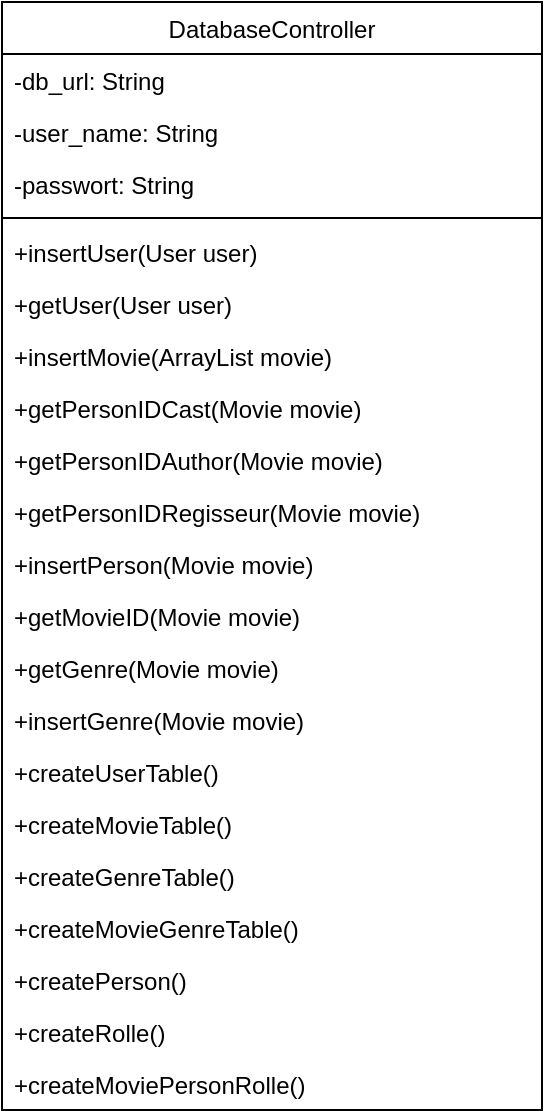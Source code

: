 <mxfile version="18.0.2" type="device"><diagram id="lssnFUJodvIMpGauaWHz" name="Page-1"><mxGraphModel dx="1677" dy="594" grid="1" gridSize="10" guides="1" tooltips="1" connect="1" arrows="1" fold="1" page="1" pageScale="1" pageWidth="827" pageHeight="1169" math="0" shadow="0"><root><mxCell id="0"/><mxCell id="1" parent="0"/><mxCell id="e0NoFoQYgtLGleQfMhSe-1" value="DatabaseController" style="swimlane;fontStyle=0;align=center;verticalAlign=top;childLayout=stackLayout;horizontal=1;startSize=26;horizontalStack=0;resizeParent=1;resizeLast=0;collapsible=1;marginBottom=0;rounded=0;shadow=0;strokeWidth=1;" vertex="1" parent="1"><mxGeometry x="-550" y="400" width="270" height="554" as="geometry"><mxRectangle x="550" y="140" width="160" height="26" as="alternateBounds"/></mxGeometry></mxCell><mxCell id="e0NoFoQYgtLGleQfMhSe-2" value="-db_url: String" style="text;align=left;verticalAlign=top;spacingLeft=4;spacingRight=4;overflow=hidden;rotatable=0;points=[[0,0.5],[1,0.5]];portConstraint=eastwest;" vertex="1" parent="e0NoFoQYgtLGleQfMhSe-1"><mxGeometry y="26" width="270" height="26" as="geometry"/></mxCell><mxCell id="e0NoFoQYgtLGleQfMhSe-3" value="-user_name: String" style="text;align=left;verticalAlign=top;spacingLeft=4;spacingRight=4;overflow=hidden;rotatable=0;points=[[0,0.5],[1,0.5]];portConstraint=eastwest;rounded=0;shadow=0;html=0;" vertex="1" parent="e0NoFoQYgtLGleQfMhSe-1"><mxGeometry y="52" width="270" height="26" as="geometry"/></mxCell><mxCell id="e0NoFoQYgtLGleQfMhSe-4" value="-passwort: String" style="text;align=left;verticalAlign=top;spacingLeft=4;spacingRight=4;overflow=hidden;rotatable=0;points=[[0,0.5],[1,0.5]];portConstraint=eastwest;rounded=0;shadow=0;html=0;" vertex="1" parent="e0NoFoQYgtLGleQfMhSe-1"><mxGeometry y="78" width="270" height="26" as="geometry"/></mxCell><mxCell id="e0NoFoQYgtLGleQfMhSe-5" value="" style="line;html=1;strokeWidth=1;align=left;verticalAlign=middle;spacingTop=-1;spacingLeft=3;spacingRight=3;rotatable=0;labelPosition=right;points=[];portConstraint=eastwest;" vertex="1" parent="e0NoFoQYgtLGleQfMhSe-1"><mxGeometry y="104" width="270" height="8" as="geometry"/></mxCell><mxCell id="e0NoFoQYgtLGleQfMhSe-6" value="+insertUser(User user)" style="text;align=left;verticalAlign=top;spacingLeft=4;spacingRight=4;overflow=hidden;rotatable=0;points=[[0,0.5],[1,0.5]];portConstraint=eastwest;" vertex="1" parent="e0NoFoQYgtLGleQfMhSe-1"><mxGeometry y="112" width="270" height="26" as="geometry"/></mxCell><mxCell id="e0NoFoQYgtLGleQfMhSe-7" value="+getUser(User user)" style="text;align=left;verticalAlign=top;spacingLeft=4;spacingRight=4;overflow=hidden;rotatable=0;points=[[0,0.5],[1,0.5]];portConstraint=eastwest;" vertex="1" parent="e0NoFoQYgtLGleQfMhSe-1"><mxGeometry y="138" width="270" height="26" as="geometry"/></mxCell><mxCell id="e0NoFoQYgtLGleQfMhSe-8" value="+insertMovie(ArrayList movie)" style="text;align=left;verticalAlign=top;spacingLeft=4;spacingRight=4;overflow=hidden;rotatable=0;points=[[0,0.5],[1,0.5]];portConstraint=eastwest;" vertex="1" parent="e0NoFoQYgtLGleQfMhSe-1"><mxGeometry y="164" width="270" height="26" as="geometry"/></mxCell><mxCell id="e0NoFoQYgtLGleQfMhSe-9" value="+getPersonIDCast(Movie movie)" style="text;align=left;verticalAlign=top;spacingLeft=4;spacingRight=4;overflow=hidden;rotatable=0;points=[[0,0.5],[1,0.5]];portConstraint=eastwest;" vertex="1" parent="e0NoFoQYgtLGleQfMhSe-1"><mxGeometry y="190" width="270" height="26" as="geometry"/></mxCell><mxCell id="e0NoFoQYgtLGleQfMhSe-10" value="+getPersonIDAuthor(Movie movie)" style="text;align=left;verticalAlign=top;spacingLeft=4;spacingRight=4;overflow=hidden;rotatable=0;points=[[0,0.5],[1,0.5]];portConstraint=eastwest;" vertex="1" parent="e0NoFoQYgtLGleQfMhSe-1"><mxGeometry y="216" width="270" height="26" as="geometry"/></mxCell><mxCell id="e0NoFoQYgtLGleQfMhSe-11" value="+getPersonIDRegisseur(Movie movie)" style="text;align=left;verticalAlign=top;spacingLeft=4;spacingRight=4;overflow=hidden;rotatable=0;points=[[0,0.5],[1,0.5]];portConstraint=eastwest;" vertex="1" parent="e0NoFoQYgtLGleQfMhSe-1"><mxGeometry y="242" width="270" height="26" as="geometry"/></mxCell><mxCell id="e0NoFoQYgtLGleQfMhSe-12" value="+insertPerson(Movie movie)" style="text;align=left;verticalAlign=top;spacingLeft=4;spacingRight=4;overflow=hidden;rotatable=0;points=[[0,0.5],[1,0.5]];portConstraint=eastwest;" vertex="1" parent="e0NoFoQYgtLGleQfMhSe-1"><mxGeometry y="268" width="270" height="26" as="geometry"/></mxCell><mxCell id="e0NoFoQYgtLGleQfMhSe-13" value="+getMovieID(Movie movie)" style="text;align=left;verticalAlign=top;spacingLeft=4;spacingRight=4;overflow=hidden;rotatable=0;points=[[0,0.5],[1,0.5]];portConstraint=eastwest;" vertex="1" parent="e0NoFoQYgtLGleQfMhSe-1"><mxGeometry y="294" width="270" height="26" as="geometry"/></mxCell><mxCell id="e0NoFoQYgtLGleQfMhSe-14" value="+getGenre(Movie movie)" style="text;align=left;verticalAlign=top;spacingLeft=4;spacingRight=4;overflow=hidden;rotatable=0;points=[[0,0.5],[1,0.5]];portConstraint=eastwest;" vertex="1" parent="e0NoFoQYgtLGleQfMhSe-1"><mxGeometry y="320" width="270" height="26" as="geometry"/></mxCell><mxCell id="e0NoFoQYgtLGleQfMhSe-15" value="+insertGenre(Movie movie)" style="text;align=left;verticalAlign=top;spacingLeft=4;spacingRight=4;overflow=hidden;rotatable=0;points=[[0,0.5],[1,0.5]];portConstraint=eastwest;" vertex="1" parent="e0NoFoQYgtLGleQfMhSe-1"><mxGeometry y="346" width="270" height="26" as="geometry"/></mxCell><mxCell id="e0NoFoQYgtLGleQfMhSe-16" value="+createUserTable()" style="text;align=left;verticalAlign=top;spacingLeft=4;spacingRight=4;overflow=hidden;rotatable=0;points=[[0,0.5],[1,0.5]];portConstraint=eastwest;" vertex="1" parent="e0NoFoQYgtLGleQfMhSe-1"><mxGeometry y="372" width="270" height="26" as="geometry"/></mxCell><mxCell id="e0NoFoQYgtLGleQfMhSe-17" value="+createMovieTable()" style="text;align=left;verticalAlign=top;spacingLeft=4;spacingRight=4;overflow=hidden;rotatable=0;points=[[0,0.5],[1,0.5]];portConstraint=eastwest;" vertex="1" parent="e0NoFoQYgtLGleQfMhSe-1"><mxGeometry y="398" width="270" height="26" as="geometry"/></mxCell><mxCell id="e0NoFoQYgtLGleQfMhSe-18" value="+createGenreTable()" style="text;align=left;verticalAlign=top;spacingLeft=4;spacingRight=4;overflow=hidden;rotatable=0;points=[[0,0.5],[1,0.5]];portConstraint=eastwest;" vertex="1" parent="e0NoFoQYgtLGleQfMhSe-1"><mxGeometry y="424" width="270" height="26" as="geometry"/></mxCell><mxCell id="e0NoFoQYgtLGleQfMhSe-19" value="+createMovieGenreTable()" style="text;align=left;verticalAlign=top;spacingLeft=4;spacingRight=4;overflow=hidden;rotatable=0;points=[[0,0.5],[1,0.5]];portConstraint=eastwest;" vertex="1" parent="e0NoFoQYgtLGleQfMhSe-1"><mxGeometry y="450" width="270" height="26" as="geometry"/></mxCell><mxCell id="e0NoFoQYgtLGleQfMhSe-20" value="+createPerson()" style="text;align=left;verticalAlign=top;spacingLeft=4;spacingRight=4;overflow=hidden;rotatable=0;points=[[0,0.5],[1,0.5]];portConstraint=eastwest;" vertex="1" parent="e0NoFoQYgtLGleQfMhSe-1"><mxGeometry y="476" width="270" height="26" as="geometry"/></mxCell><mxCell id="e0NoFoQYgtLGleQfMhSe-21" value="+createRolle()" style="text;align=left;verticalAlign=top;spacingLeft=4;spacingRight=4;overflow=hidden;rotatable=0;points=[[0,0.5],[1,0.5]];portConstraint=eastwest;" vertex="1" parent="e0NoFoQYgtLGleQfMhSe-1"><mxGeometry y="502" width="270" height="26" as="geometry"/></mxCell><mxCell id="e0NoFoQYgtLGleQfMhSe-22" value="+createMoviePersonRolle()" style="text;align=left;verticalAlign=top;spacingLeft=4;spacingRight=4;overflow=hidden;rotatable=0;points=[[0,0.5],[1,0.5]];portConstraint=eastwest;" vertex="1" parent="e0NoFoQYgtLGleQfMhSe-1"><mxGeometry y="528" width="270" height="26" as="geometry"/></mxCell></root></mxGraphModel></diagram></mxfile>